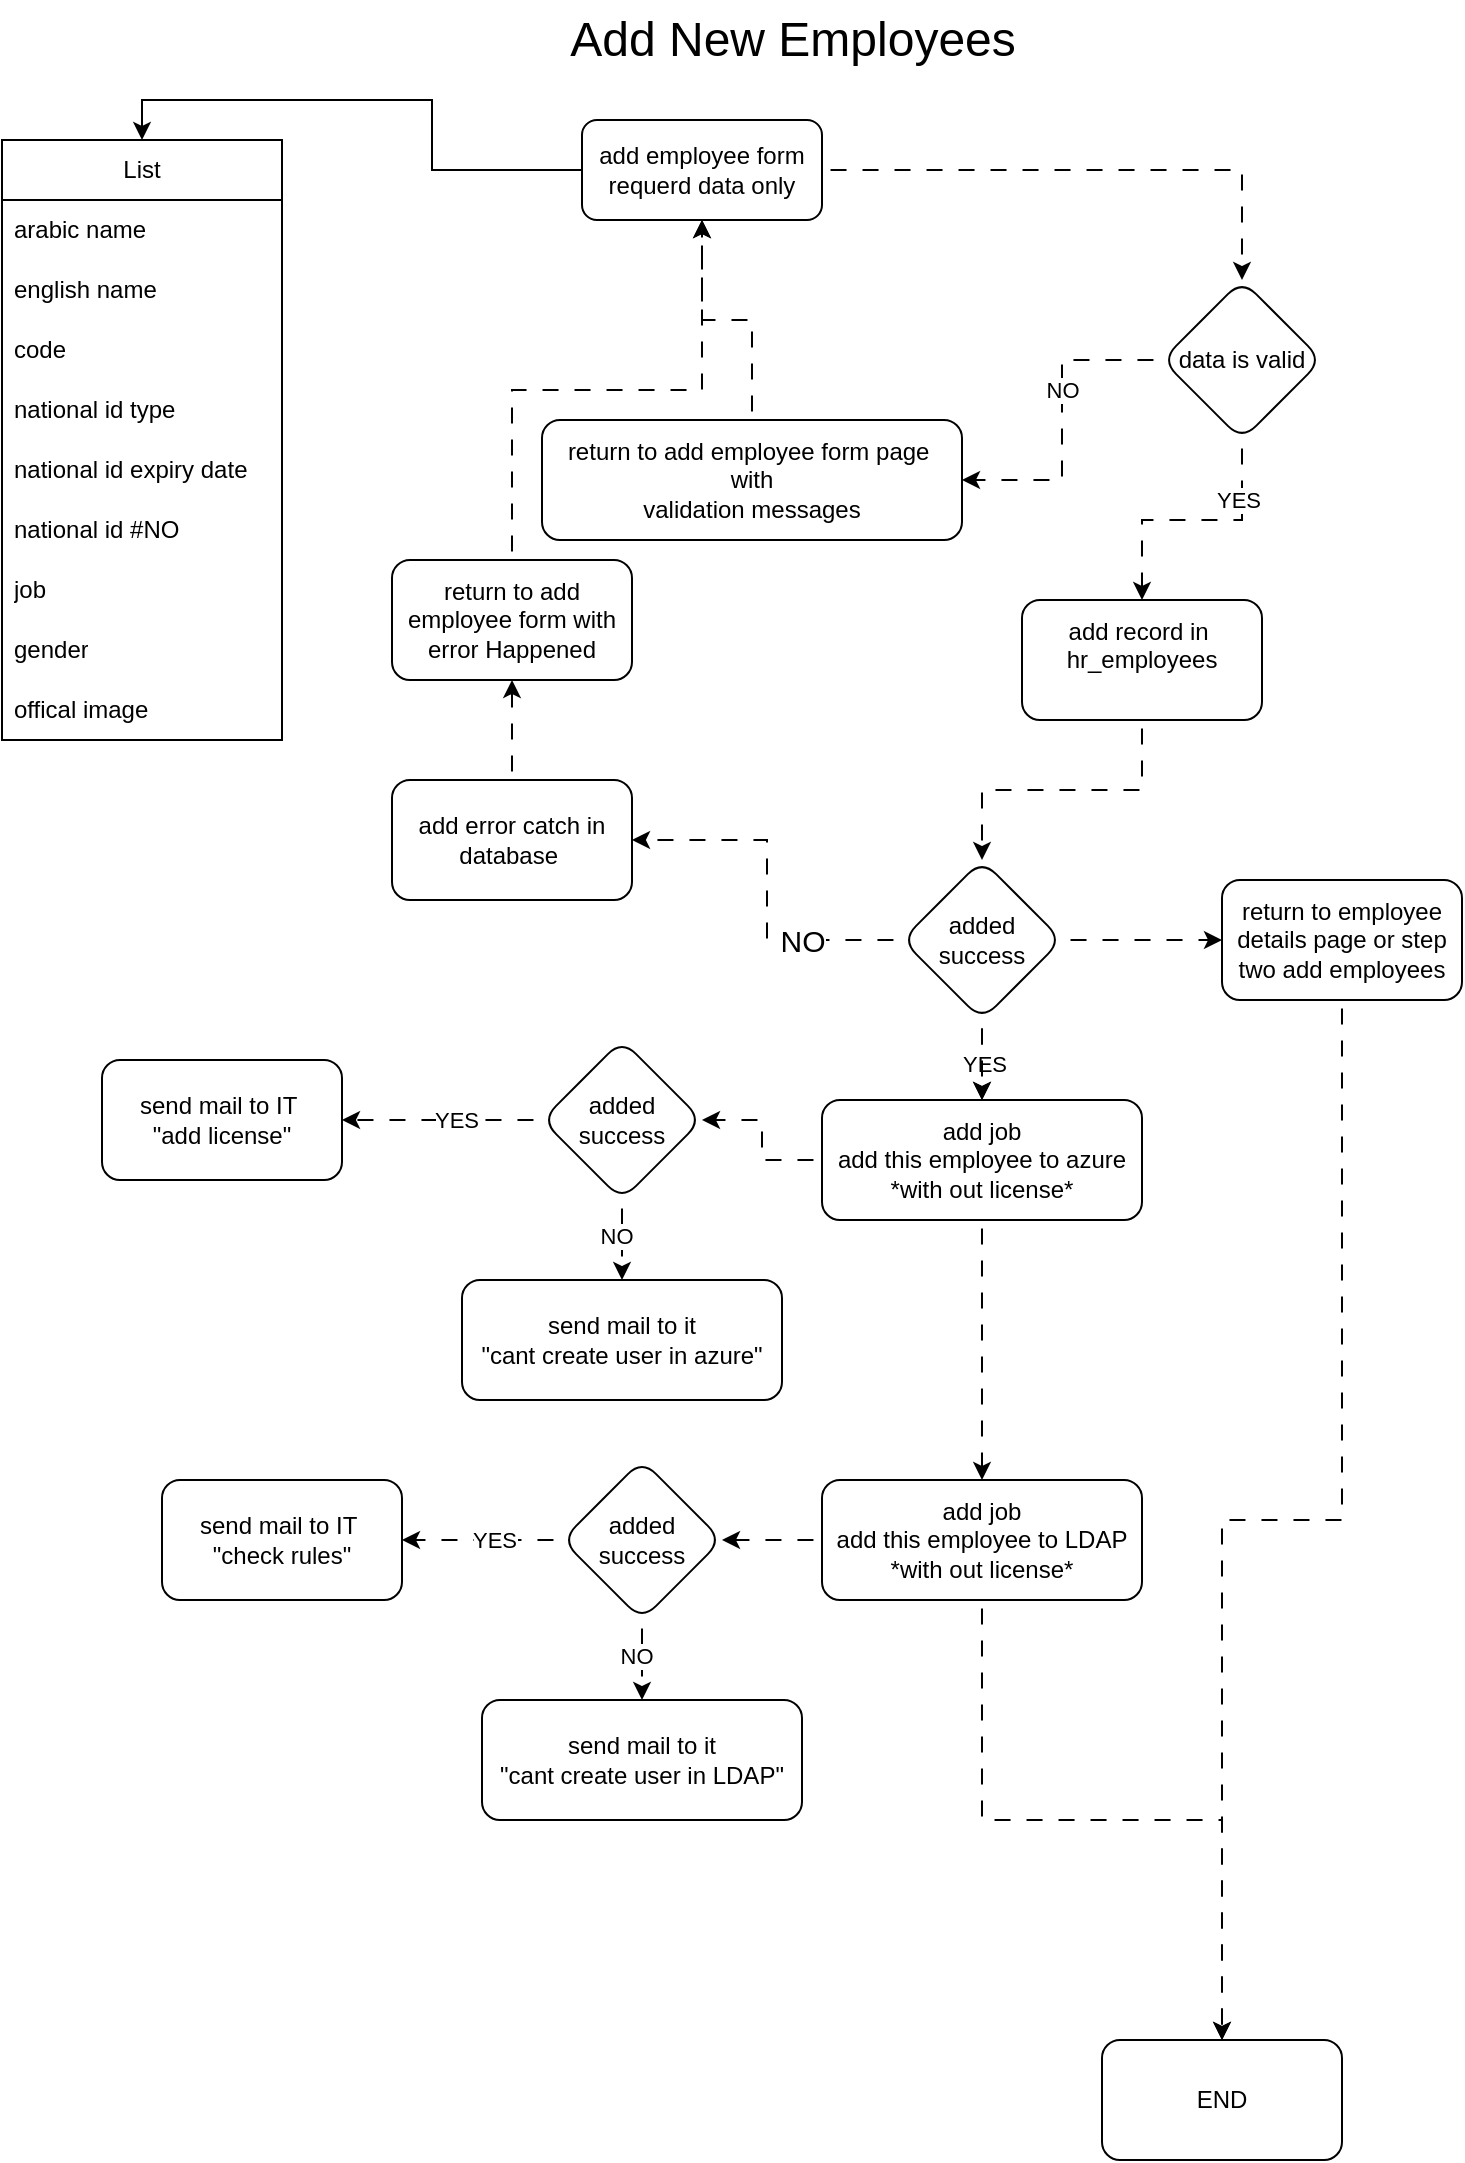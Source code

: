 <mxfile version="24.5.3" type="device">
  <diagram name="employees_add" id="NWhQoM-r15PoYRcPXY5E">
    <mxGraphModel dx="1050" dy="621" grid="1" gridSize="10" guides="1" tooltips="1" connect="1" arrows="1" fold="1" page="1" pageScale="1" pageWidth="850" pageHeight="1100" math="0" shadow="0">
      <root>
        <mxCell id="0" />
        <mxCell id="1" parent="0" />
        <mxCell id="Mqhrgudf-5x8qU5GnOb6-37" value="" style="edgeStyle=orthogonalEdgeStyle;rounded=0;orthogonalLoop=1;jettySize=auto;html=1;entryX=0.5;entryY=0;entryDx=0;entryDy=0;" parent="1" source="Mqhrgudf-5x8qU5GnOb6-1" target="Mqhrgudf-5x8qU5GnOb6-26" edge="1">
          <mxGeometry relative="1" as="geometry" />
        </mxCell>
        <mxCell id="Mqhrgudf-5x8qU5GnOb6-39" value="" style="edgeStyle=orthogonalEdgeStyle;rounded=0;orthogonalLoop=1;jettySize=auto;html=1;flowAnimation=1;" parent="1" source="Mqhrgudf-5x8qU5GnOb6-1" target="Mqhrgudf-5x8qU5GnOb6-38" edge="1">
          <mxGeometry relative="1" as="geometry" />
        </mxCell>
        <mxCell id="Mqhrgudf-5x8qU5GnOb6-1" value="add employee form&lt;br&gt;requerd data only" style="html=1;dashed=0;whiteSpace=wrap;rounded=1;" parent="1" vertex="1">
          <mxGeometry x="320" y="70" width="120" height="50" as="geometry" />
        </mxCell>
        <mxCell id="Mqhrgudf-5x8qU5GnOb6-2" value="&lt;font style=&quot;font-size: 24px;&quot;&gt;Add New Employees&lt;/font&gt;" style="text;html=1;align=center;verticalAlign=middle;resizable=0;points=[];autosize=1;strokeColor=none;fillColor=none;" parent="1" vertex="1">
          <mxGeometry x="300" y="10" width="250" height="40" as="geometry" />
        </mxCell>
        <mxCell id="Mqhrgudf-5x8qU5GnOb6-26" value="List" style="swimlane;fontStyle=0;childLayout=stackLayout;horizontal=1;startSize=30;horizontalStack=0;resizeParent=1;resizeParentMax=0;resizeLast=0;collapsible=1;marginBottom=0;whiteSpace=wrap;html=1;" parent="1" vertex="1">
          <mxGeometry x="30" y="80" width="140" height="300" as="geometry">
            <mxRectangle x="150" y="90" width="60" height="30" as="alternateBounds" />
          </mxGeometry>
        </mxCell>
        <mxCell id="Mqhrgudf-5x8qU5GnOb6-27" value="arabic name" style="text;strokeColor=none;fillColor=none;align=left;verticalAlign=middle;spacingLeft=4;spacingRight=4;overflow=hidden;points=[[0,0.5],[1,0.5]];portConstraint=eastwest;rotatable=0;whiteSpace=wrap;html=1;" parent="Mqhrgudf-5x8qU5GnOb6-26" vertex="1">
          <mxGeometry y="30" width="140" height="30" as="geometry" />
        </mxCell>
        <mxCell id="Mqhrgudf-5x8qU5GnOb6-30" value="english name" style="text;strokeColor=none;fillColor=none;align=left;verticalAlign=middle;spacingLeft=4;spacingRight=4;overflow=hidden;points=[[0,0.5],[1,0.5]];portConstraint=eastwest;rotatable=0;whiteSpace=wrap;html=1;" parent="Mqhrgudf-5x8qU5GnOb6-26" vertex="1">
          <mxGeometry y="60" width="140" height="30" as="geometry" />
        </mxCell>
        <mxCell id="Mqhrgudf-5x8qU5GnOb6-31" value="code" style="text;strokeColor=none;fillColor=none;align=left;verticalAlign=middle;spacingLeft=4;spacingRight=4;overflow=hidden;points=[[0,0.5],[1,0.5]];portConstraint=eastwest;rotatable=0;whiteSpace=wrap;html=1;" parent="Mqhrgudf-5x8qU5GnOb6-26" vertex="1">
          <mxGeometry y="90" width="140" height="30" as="geometry" />
        </mxCell>
        <mxCell id="Mqhrgudf-5x8qU5GnOb6-32" value="national id type" style="text;strokeColor=none;fillColor=none;align=left;verticalAlign=middle;spacingLeft=4;spacingRight=4;overflow=hidden;points=[[0,0.5],[1,0.5]];portConstraint=eastwest;rotatable=0;whiteSpace=wrap;html=1;" parent="Mqhrgudf-5x8qU5GnOb6-26" vertex="1">
          <mxGeometry y="120" width="140" height="30" as="geometry" />
        </mxCell>
        <mxCell id="Mqhrgudf-5x8qU5GnOb6-33" value="national id expiry date" style="text;strokeColor=none;fillColor=none;align=left;verticalAlign=middle;spacingLeft=4;spacingRight=4;overflow=hidden;points=[[0,0.5],[1,0.5]];portConstraint=eastwest;rotatable=0;whiteSpace=wrap;html=1;" parent="Mqhrgudf-5x8qU5GnOb6-26" vertex="1">
          <mxGeometry y="150" width="140" height="30" as="geometry" />
        </mxCell>
        <mxCell id="Mqhrgudf-5x8qU5GnOb6-34" value="national id #NO" style="text;strokeColor=none;fillColor=none;align=left;verticalAlign=middle;spacingLeft=4;spacingRight=4;overflow=hidden;points=[[0,0.5],[1,0.5]];portConstraint=eastwest;rotatable=0;whiteSpace=wrap;html=1;" parent="Mqhrgudf-5x8qU5GnOb6-26" vertex="1">
          <mxGeometry y="180" width="140" height="30" as="geometry" />
        </mxCell>
        <mxCell id="Mqhrgudf-5x8qU5GnOb6-35" value="job" style="text;strokeColor=none;fillColor=none;align=left;verticalAlign=middle;spacingLeft=4;spacingRight=4;overflow=hidden;points=[[0,0.5],[1,0.5]];portConstraint=eastwest;rotatable=0;whiteSpace=wrap;html=1;" parent="Mqhrgudf-5x8qU5GnOb6-26" vertex="1">
          <mxGeometry y="210" width="140" height="30" as="geometry" />
        </mxCell>
        <mxCell id="Mqhrgudf-5x8qU5GnOb6-36" value="gender" style="text;strokeColor=none;fillColor=none;align=left;verticalAlign=middle;spacingLeft=4;spacingRight=4;overflow=hidden;points=[[0,0.5],[1,0.5]];portConstraint=eastwest;rotatable=0;whiteSpace=wrap;html=1;" parent="Mqhrgudf-5x8qU5GnOb6-26" vertex="1">
          <mxGeometry y="240" width="140" height="30" as="geometry" />
        </mxCell>
        <mxCell id="Mqhrgudf-5x8qU5GnOb6-55" value="offical image" style="text;strokeColor=none;fillColor=none;align=left;verticalAlign=middle;spacingLeft=4;spacingRight=4;overflow=hidden;points=[[0,0.5],[1,0.5]];portConstraint=eastwest;rotatable=0;whiteSpace=wrap;html=1;" parent="Mqhrgudf-5x8qU5GnOb6-26" vertex="1">
          <mxGeometry y="270" width="140" height="30" as="geometry" />
        </mxCell>
        <mxCell id="Mqhrgudf-5x8qU5GnOb6-41" value="" style="edgeStyle=orthogonalEdgeStyle;rounded=0;orthogonalLoop=1;jettySize=auto;html=1;strokeColor=default;align=center;verticalAlign=middle;fontFamily=Helvetica;fontSize=11;fontColor=default;labelBackgroundColor=default;endArrow=classic;flowAnimation=1;" parent="1" source="Mqhrgudf-5x8qU5GnOb6-38" target="Mqhrgudf-5x8qU5GnOb6-40" edge="1">
          <mxGeometry relative="1" as="geometry" />
        </mxCell>
        <mxCell id="Mqhrgudf-5x8qU5GnOb6-44" value="NO" style="edgeLabel;html=1;align=center;verticalAlign=middle;resizable=0;points=[];fontFamily=Helvetica;fontSize=11;fontColor=default;labelBackgroundColor=default;" parent="Mqhrgudf-5x8qU5GnOb6-41" vertex="1" connectable="0">
          <mxGeometry x="-0.185" relative="1" as="geometry">
            <mxPoint as="offset" />
          </mxGeometry>
        </mxCell>
        <mxCell id="Mqhrgudf-5x8qU5GnOb6-46" value="" style="edgeStyle=orthogonalEdgeStyle;rounded=0;orthogonalLoop=1;jettySize=auto;html=1;strokeColor=default;align=center;verticalAlign=middle;fontFamily=Helvetica;fontSize=11;fontColor=default;labelBackgroundColor=default;endArrow=classic;flowAnimation=1;" parent="1" source="Mqhrgudf-5x8qU5GnOb6-38" target="Mqhrgudf-5x8qU5GnOb6-45" edge="1">
          <mxGeometry relative="1" as="geometry" />
        </mxCell>
        <mxCell id="Mqhrgudf-5x8qU5GnOb6-91" value="YES" style="edgeLabel;html=1;align=center;verticalAlign=middle;resizable=0;points=[];fontFamily=Helvetica;fontSize=11;fontColor=default;labelBackgroundColor=default;" parent="Mqhrgudf-5x8qU5GnOb6-46" vertex="1" connectable="0">
          <mxGeometry x="-0.542" y="-2" relative="1" as="geometry">
            <mxPoint as="offset" />
          </mxGeometry>
        </mxCell>
        <mxCell id="Mqhrgudf-5x8qU5GnOb6-38" value="data is valid" style="rhombus;whiteSpace=wrap;html=1;dashed=0;rounded=1;" parent="1" vertex="1">
          <mxGeometry x="610" y="150" width="80" height="80" as="geometry" />
        </mxCell>
        <mxCell id="Mqhrgudf-5x8qU5GnOb6-43" value="" style="edgeStyle=orthogonalEdgeStyle;rounded=0;orthogonalLoop=1;jettySize=auto;html=1;strokeColor=default;align=center;verticalAlign=middle;fontFamily=Helvetica;fontSize=11;fontColor=default;labelBackgroundColor=default;endArrow=classic;flowAnimation=1;" parent="1" source="Mqhrgudf-5x8qU5GnOb6-40" target="Mqhrgudf-5x8qU5GnOb6-1" edge="1">
          <mxGeometry relative="1" as="geometry" />
        </mxCell>
        <mxCell id="Mqhrgudf-5x8qU5GnOb6-40" value="return to add employee form page&amp;nbsp;&lt;br&gt;with&lt;br&gt;validation messages" style="whiteSpace=wrap;html=1;dashed=0;rounded=1;" parent="1" vertex="1">
          <mxGeometry x="300" y="220" width="210" height="60" as="geometry" />
        </mxCell>
        <mxCell id="Mqhrgudf-5x8qU5GnOb6-49" value="" style="edgeStyle=orthogonalEdgeStyle;rounded=0;orthogonalLoop=1;jettySize=auto;html=1;strokeColor=default;align=center;verticalAlign=middle;fontFamily=Helvetica;fontSize=11;fontColor=default;labelBackgroundColor=default;endArrow=classic;flowAnimation=1;" parent="1" source="Mqhrgudf-5x8qU5GnOb6-45" target="Mqhrgudf-5x8qU5GnOb6-48" edge="1">
          <mxGeometry relative="1" as="geometry" />
        </mxCell>
        <mxCell id="Mqhrgudf-5x8qU5GnOb6-45" value="add record in&amp;nbsp;&lt;br&gt;hr_employees&lt;div&gt;&lt;br/&gt;&lt;/div&gt;" style="whiteSpace=wrap;html=1;dashed=0;rounded=1;" parent="1" vertex="1">
          <mxGeometry x="540" y="310" width="120" height="60" as="geometry" />
        </mxCell>
        <mxCell id="Mqhrgudf-5x8qU5GnOb6-51" value="" style="edgeStyle=orthogonalEdgeStyle;rounded=0;orthogonalLoop=1;jettySize=auto;html=1;strokeColor=default;align=center;verticalAlign=middle;fontFamily=Helvetica;fontSize=11;fontColor=default;labelBackgroundColor=default;endArrow=classic;flowAnimation=1;" parent="1" source="Mqhrgudf-5x8qU5GnOb6-48" target="Mqhrgudf-5x8qU5GnOb6-50" edge="1">
          <mxGeometry relative="1" as="geometry" />
        </mxCell>
        <mxCell id="Mqhrgudf-5x8qU5GnOb6-56" value="&lt;font style=&quot;font-size: 15px;&quot;&gt;NO&lt;/font&gt;" style="edgeLabel;html=1;align=center;verticalAlign=middle;resizable=0;points=[];fontFamily=Helvetica;fontSize=11;fontColor=default;labelBackgroundColor=default;" parent="Mqhrgudf-5x8qU5GnOb6-51" vertex="1" connectable="0">
          <mxGeometry x="-0.453" relative="1" as="geometry">
            <mxPoint as="offset" />
          </mxGeometry>
        </mxCell>
        <mxCell id="Mqhrgudf-5x8qU5GnOb6-58" value="" style="edgeStyle=orthogonalEdgeStyle;rounded=0;orthogonalLoop=1;jettySize=auto;html=1;strokeColor=default;align=center;verticalAlign=middle;fontFamily=Helvetica;fontSize=11;fontColor=default;labelBackgroundColor=default;endArrow=classic;flowAnimation=1;" parent="1" source="Mqhrgudf-5x8qU5GnOb6-48" target="Mqhrgudf-5x8qU5GnOb6-57" edge="1">
          <mxGeometry relative="1" as="geometry" />
        </mxCell>
        <mxCell id="Mqhrgudf-5x8qU5GnOb6-59" value="YES" style="edgeLabel;html=1;align=center;verticalAlign=middle;resizable=0;points=[];fontFamily=Helvetica;fontSize=11;fontColor=default;labelBackgroundColor=default;" parent="Mqhrgudf-5x8qU5GnOb6-58" vertex="1" connectable="0">
          <mxGeometry x="0.067" y="1" relative="1" as="geometry">
            <mxPoint as="offset" />
          </mxGeometry>
        </mxCell>
        <mxCell id="Mqhrgudf-5x8qU5GnOb6-81" value="" style="edgeStyle=orthogonalEdgeStyle;rounded=0;orthogonalLoop=1;jettySize=auto;html=1;strokeColor=default;align=center;verticalAlign=middle;fontFamily=Helvetica;fontSize=11;fontColor=default;labelBackgroundColor=default;endArrow=classic;flowAnimation=1;" parent="1" source="Mqhrgudf-5x8qU5GnOb6-48" target="Mqhrgudf-5x8qU5GnOb6-57" edge="1">
          <mxGeometry relative="1" as="geometry" />
        </mxCell>
        <mxCell id="Mqhrgudf-5x8qU5GnOb6-90" value="" style="edgeStyle=orthogonalEdgeStyle;rounded=0;orthogonalLoop=1;jettySize=auto;html=1;strokeColor=default;align=center;verticalAlign=middle;fontFamily=Helvetica;fontSize=11;fontColor=default;labelBackgroundColor=default;endArrow=classic;flowAnimation=1;" parent="1" source="Mqhrgudf-5x8qU5GnOb6-48" target="Mqhrgudf-5x8qU5GnOb6-89" edge="1">
          <mxGeometry relative="1" as="geometry" />
        </mxCell>
        <mxCell id="Mqhrgudf-5x8qU5GnOb6-48" value="added success" style="rhombus;whiteSpace=wrap;html=1;dashed=0;rounded=1;" parent="1" vertex="1">
          <mxGeometry x="480" y="440" width="80" height="80" as="geometry" />
        </mxCell>
        <mxCell id="Mqhrgudf-5x8qU5GnOb6-53" value="" style="edgeStyle=orthogonalEdgeStyle;rounded=0;orthogonalLoop=1;jettySize=auto;html=1;strokeColor=default;align=center;verticalAlign=middle;fontFamily=Helvetica;fontSize=11;fontColor=default;labelBackgroundColor=default;endArrow=classic;flowAnimation=1;" parent="1" source="Mqhrgudf-5x8qU5GnOb6-50" target="Mqhrgudf-5x8qU5GnOb6-52" edge="1">
          <mxGeometry relative="1" as="geometry" />
        </mxCell>
        <mxCell id="Mqhrgudf-5x8qU5GnOb6-50" value="add error catch in database&amp;nbsp;" style="whiteSpace=wrap;html=1;dashed=0;rounded=1;" parent="1" vertex="1">
          <mxGeometry x="225" y="400" width="120" height="60" as="geometry" />
        </mxCell>
        <mxCell id="Mqhrgudf-5x8qU5GnOb6-54" style="edgeStyle=orthogonalEdgeStyle;rounded=0;orthogonalLoop=1;jettySize=auto;html=1;entryX=0.5;entryY=1;entryDx=0;entryDy=0;strokeColor=default;align=center;verticalAlign=middle;fontFamily=Helvetica;fontSize=11;fontColor=default;labelBackgroundColor=default;endArrow=classic;flowAnimation=1;" parent="1" source="Mqhrgudf-5x8qU5GnOb6-52" target="Mqhrgudf-5x8qU5GnOb6-1" edge="1">
          <mxGeometry relative="1" as="geometry" />
        </mxCell>
        <mxCell id="Mqhrgudf-5x8qU5GnOb6-52" value="return to add employee form with&lt;br&gt;error&amp;nbsp;Happened" style="whiteSpace=wrap;html=1;dashed=0;rounded=1;" parent="1" vertex="1">
          <mxGeometry x="225" y="290" width="120" height="60" as="geometry" />
        </mxCell>
        <mxCell id="Mqhrgudf-5x8qU5GnOb6-61" value="" style="edgeStyle=orthogonalEdgeStyle;rounded=0;orthogonalLoop=1;jettySize=auto;html=1;strokeColor=default;align=center;verticalAlign=middle;fontFamily=Helvetica;fontSize=11;fontColor=default;labelBackgroundColor=default;endArrow=classic;flowAnimation=1;" parent="1" source="Mqhrgudf-5x8qU5GnOb6-57" target="Mqhrgudf-5x8qU5GnOb6-60" edge="1">
          <mxGeometry relative="1" as="geometry" />
        </mxCell>
        <mxCell id="Mqhrgudf-5x8qU5GnOb6-72" value="" style="edgeStyle=orthogonalEdgeStyle;rounded=0;orthogonalLoop=1;jettySize=auto;html=1;strokeColor=default;align=center;verticalAlign=middle;fontFamily=Helvetica;fontSize=11;fontColor=default;labelBackgroundColor=default;endArrow=classic;flowAnimation=1;" parent="1" source="Mqhrgudf-5x8qU5GnOb6-57" target="Mqhrgudf-5x8qU5GnOb6-71" edge="1">
          <mxGeometry relative="1" as="geometry" />
        </mxCell>
        <mxCell id="Mqhrgudf-5x8qU5GnOb6-57" value="add job&lt;br&gt;add this employee to azure *with out license*" style="whiteSpace=wrap;html=1;dashed=0;rounded=1;" parent="1" vertex="1">
          <mxGeometry x="440" y="560" width="160" height="60" as="geometry" />
        </mxCell>
        <mxCell id="Mqhrgudf-5x8qU5GnOb6-63" value="" style="edgeStyle=orthogonalEdgeStyle;rounded=0;orthogonalLoop=1;jettySize=auto;html=1;strokeColor=default;align=center;verticalAlign=middle;fontFamily=Helvetica;fontSize=11;fontColor=default;labelBackgroundColor=default;endArrow=classic;flowAnimation=1;" parent="1" source="Mqhrgudf-5x8qU5GnOb6-60" target="Mqhrgudf-5x8qU5GnOb6-62" edge="1">
          <mxGeometry relative="1" as="geometry" />
        </mxCell>
        <mxCell id="Mqhrgudf-5x8qU5GnOb6-65" value="YES" style="edgeLabel;html=1;align=center;verticalAlign=middle;resizable=0;points=[];fontFamily=Helvetica;fontSize=11;fontColor=default;labelBackgroundColor=default;" parent="Mqhrgudf-5x8qU5GnOb6-63" vertex="1" connectable="0">
          <mxGeometry x="-0.133" relative="1" as="geometry">
            <mxPoint as="offset" />
          </mxGeometry>
        </mxCell>
        <mxCell id="Mqhrgudf-5x8qU5GnOb6-67" value="" style="edgeStyle=orthogonalEdgeStyle;rounded=0;orthogonalLoop=1;jettySize=auto;html=1;strokeColor=default;align=center;verticalAlign=middle;fontFamily=Helvetica;fontSize=11;fontColor=default;labelBackgroundColor=default;endArrow=classic;flowAnimation=1;" parent="1" source="Mqhrgudf-5x8qU5GnOb6-60" target="Mqhrgudf-5x8qU5GnOb6-66" edge="1">
          <mxGeometry relative="1" as="geometry" />
        </mxCell>
        <mxCell id="Mqhrgudf-5x8qU5GnOb6-68" value="NO" style="edgeLabel;html=1;align=center;verticalAlign=middle;resizable=0;points=[];fontFamily=Helvetica;fontSize=11;fontColor=default;labelBackgroundColor=default;" parent="Mqhrgudf-5x8qU5GnOb6-67" vertex="1" connectable="0">
          <mxGeometry x="-0.136" y="-3" relative="1" as="geometry">
            <mxPoint as="offset" />
          </mxGeometry>
        </mxCell>
        <mxCell id="Mqhrgudf-5x8qU5GnOb6-60" value="added success" style="rhombus;whiteSpace=wrap;html=1;dashed=0;rounded=1;" parent="1" vertex="1">
          <mxGeometry x="300" y="530" width="80" height="80" as="geometry" />
        </mxCell>
        <mxCell id="Mqhrgudf-5x8qU5GnOb6-62" value="send mail to IT&amp;nbsp;&lt;br&gt;&quot;add&amp;nbsp;license&quot;" style="whiteSpace=wrap;html=1;dashed=0;rounded=1;" parent="1" vertex="1">
          <mxGeometry x="80" y="540" width="120" height="60" as="geometry" />
        </mxCell>
        <mxCell id="Mqhrgudf-5x8qU5GnOb6-66" value="send mail to it&lt;br&gt;&quot;cant create user in azure&quot;" style="whiteSpace=wrap;html=1;dashed=0;rounded=1;" parent="1" vertex="1">
          <mxGeometry x="260" y="650" width="160" height="60" as="geometry" />
        </mxCell>
        <mxCell id="Mqhrgudf-5x8qU5GnOb6-80" value="" style="edgeStyle=orthogonalEdgeStyle;rounded=0;orthogonalLoop=1;jettySize=auto;html=1;strokeColor=default;align=center;verticalAlign=middle;fontFamily=Helvetica;fontSize=11;fontColor=default;labelBackgroundColor=default;endArrow=classic;flowAnimation=1;" parent="1" source="Mqhrgudf-5x8qU5GnOb6-71" target="Mqhrgudf-5x8qU5GnOb6-77" edge="1">
          <mxGeometry relative="1" as="geometry" />
        </mxCell>
        <mxCell id="Mqhrgudf-5x8qU5GnOb6-93" value="" style="edgeStyle=orthogonalEdgeStyle;rounded=0;orthogonalLoop=1;jettySize=auto;html=1;strokeColor=default;align=center;verticalAlign=middle;fontFamily=Helvetica;fontSize=11;fontColor=default;labelBackgroundColor=default;endArrow=classic;flowAnimation=1;" parent="1" source="Mqhrgudf-5x8qU5GnOb6-71" target="Mqhrgudf-5x8qU5GnOb6-92" edge="1">
          <mxGeometry relative="1" as="geometry" />
        </mxCell>
        <mxCell id="Mqhrgudf-5x8qU5GnOb6-71" value="add job&lt;br&gt;add this employee to LDAP&lt;br&gt;*with out license*" style="whiteSpace=wrap;html=1;dashed=0;rounded=1;" parent="1" vertex="1">
          <mxGeometry x="440" y="750" width="160" height="60" as="geometry" />
        </mxCell>
        <mxCell id="Mqhrgudf-5x8qU5GnOb6-73" value="" style="edgeStyle=orthogonalEdgeStyle;rounded=0;orthogonalLoop=1;jettySize=auto;html=1;strokeColor=default;align=center;verticalAlign=middle;fontFamily=Helvetica;fontSize=11;fontColor=default;labelBackgroundColor=default;endArrow=classic;flowAnimation=1;" parent="1" source="Mqhrgudf-5x8qU5GnOb6-77" target="Mqhrgudf-5x8qU5GnOb6-78" edge="1">
          <mxGeometry relative="1" as="geometry" />
        </mxCell>
        <mxCell id="Mqhrgudf-5x8qU5GnOb6-74" value="YES" style="edgeLabel;html=1;align=center;verticalAlign=middle;resizable=0;points=[];fontFamily=Helvetica;fontSize=11;fontColor=default;labelBackgroundColor=default;" parent="Mqhrgudf-5x8qU5GnOb6-73" vertex="1" connectable="0">
          <mxGeometry x="-0.133" relative="1" as="geometry">
            <mxPoint as="offset" />
          </mxGeometry>
        </mxCell>
        <mxCell id="Mqhrgudf-5x8qU5GnOb6-75" value="" style="edgeStyle=orthogonalEdgeStyle;rounded=0;orthogonalLoop=1;jettySize=auto;html=1;strokeColor=default;align=center;verticalAlign=middle;fontFamily=Helvetica;fontSize=11;fontColor=default;labelBackgroundColor=default;endArrow=classic;flowAnimation=1;" parent="1" source="Mqhrgudf-5x8qU5GnOb6-77" target="Mqhrgudf-5x8qU5GnOb6-79" edge="1">
          <mxGeometry relative="1" as="geometry" />
        </mxCell>
        <mxCell id="Mqhrgudf-5x8qU5GnOb6-76" value="NO" style="edgeLabel;html=1;align=center;verticalAlign=middle;resizable=0;points=[];fontFamily=Helvetica;fontSize=11;fontColor=default;labelBackgroundColor=default;" parent="Mqhrgudf-5x8qU5GnOb6-75" vertex="1" connectable="0">
          <mxGeometry x="-0.136" y="-3" relative="1" as="geometry">
            <mxPoint as="offset" />
          </mxGeometry>
        </mxCell>
        <mxCell id="Mqhrgudf-5x8qU5GnOb6-77" value="added success" style="rhombus;whiteSpace=wrap;html=1;dashed=0;rounded=1;" parent="1" vertex="1">
          <mxGeometry x="310" y="740" width="80" height="80" as="geometry" />
        </mxCell>
        <mxCell id="Mqhrgudf-5x8qU5GnOb6-78" value="send mail to IT&amp;nbsp;&lt;br&gt;&quot;check rules&quot;" style="whiteSpace=wrap;html=1;dashed=0;rounded=1;" parent="1" vertex="1">
          <mxGeometry x="110" y="750" width="120" height="60" as="geometry" />
        </mxCell>
        <mxCell id="Mqhrgudf-5x8qU5GnOb6-79" value="send mail to it&lt;br&gt;&quot;cant create user in LDAP&quot;" style="whiteSpace=wrap;html=1;dashed=0;rounded=1;" parent="1" vertex="1">
          <mxGeometry x="270" y="860" width="160" height="60" as="geometry" />
        </mxCell>
        <mxCell id="Mqhrgudf-5x8qU5GnOb6-94" value="" style="edgeStyle=orthogonalEdgeStyle;rounded=0;orthogonalLoop=1;jettySize=auto;html=1;strokeColor=default;align=center;verticalAlign=middle;fontFamily=Helvetica;fontSize=11;fontColor=default;labelBackgroundColor=default;endArrow=classic;flowAnimation=1;" parent="1" source="Mqhrgudf-5x8qU5GnOb6-89" target="Mqhrgudf-5x8qU5GnOb6-92" edge="1">
          <mxGeometry relative="1" as="geometry" />
        </mxCell>
        <mxCell id="Mqhrgudf-5x8qU5GnOb6-89" value="return to employee details page or step two add employees" style="whiteSpace=wrap;html=1;dashed=0;rounded=1;" parent="1" vertex="1">
          <mxGeometry x="640" y="450" width="120" height="60" as="geometry" />
        </mxCell>
        <mxCell id="Mqhrgudf-5x8qU5GnOb6-92" value="END" style="whiteSpace=wrap;html=1;dashed=0;rounded=1;" parent="1" vertex="1">
          <mxGeometry x="580" y="1030" width="120" height="60" as="geometry" />
        </mxCell>
      </root>
    </mxGraphModel>
  </diagram>
</mxfile>
